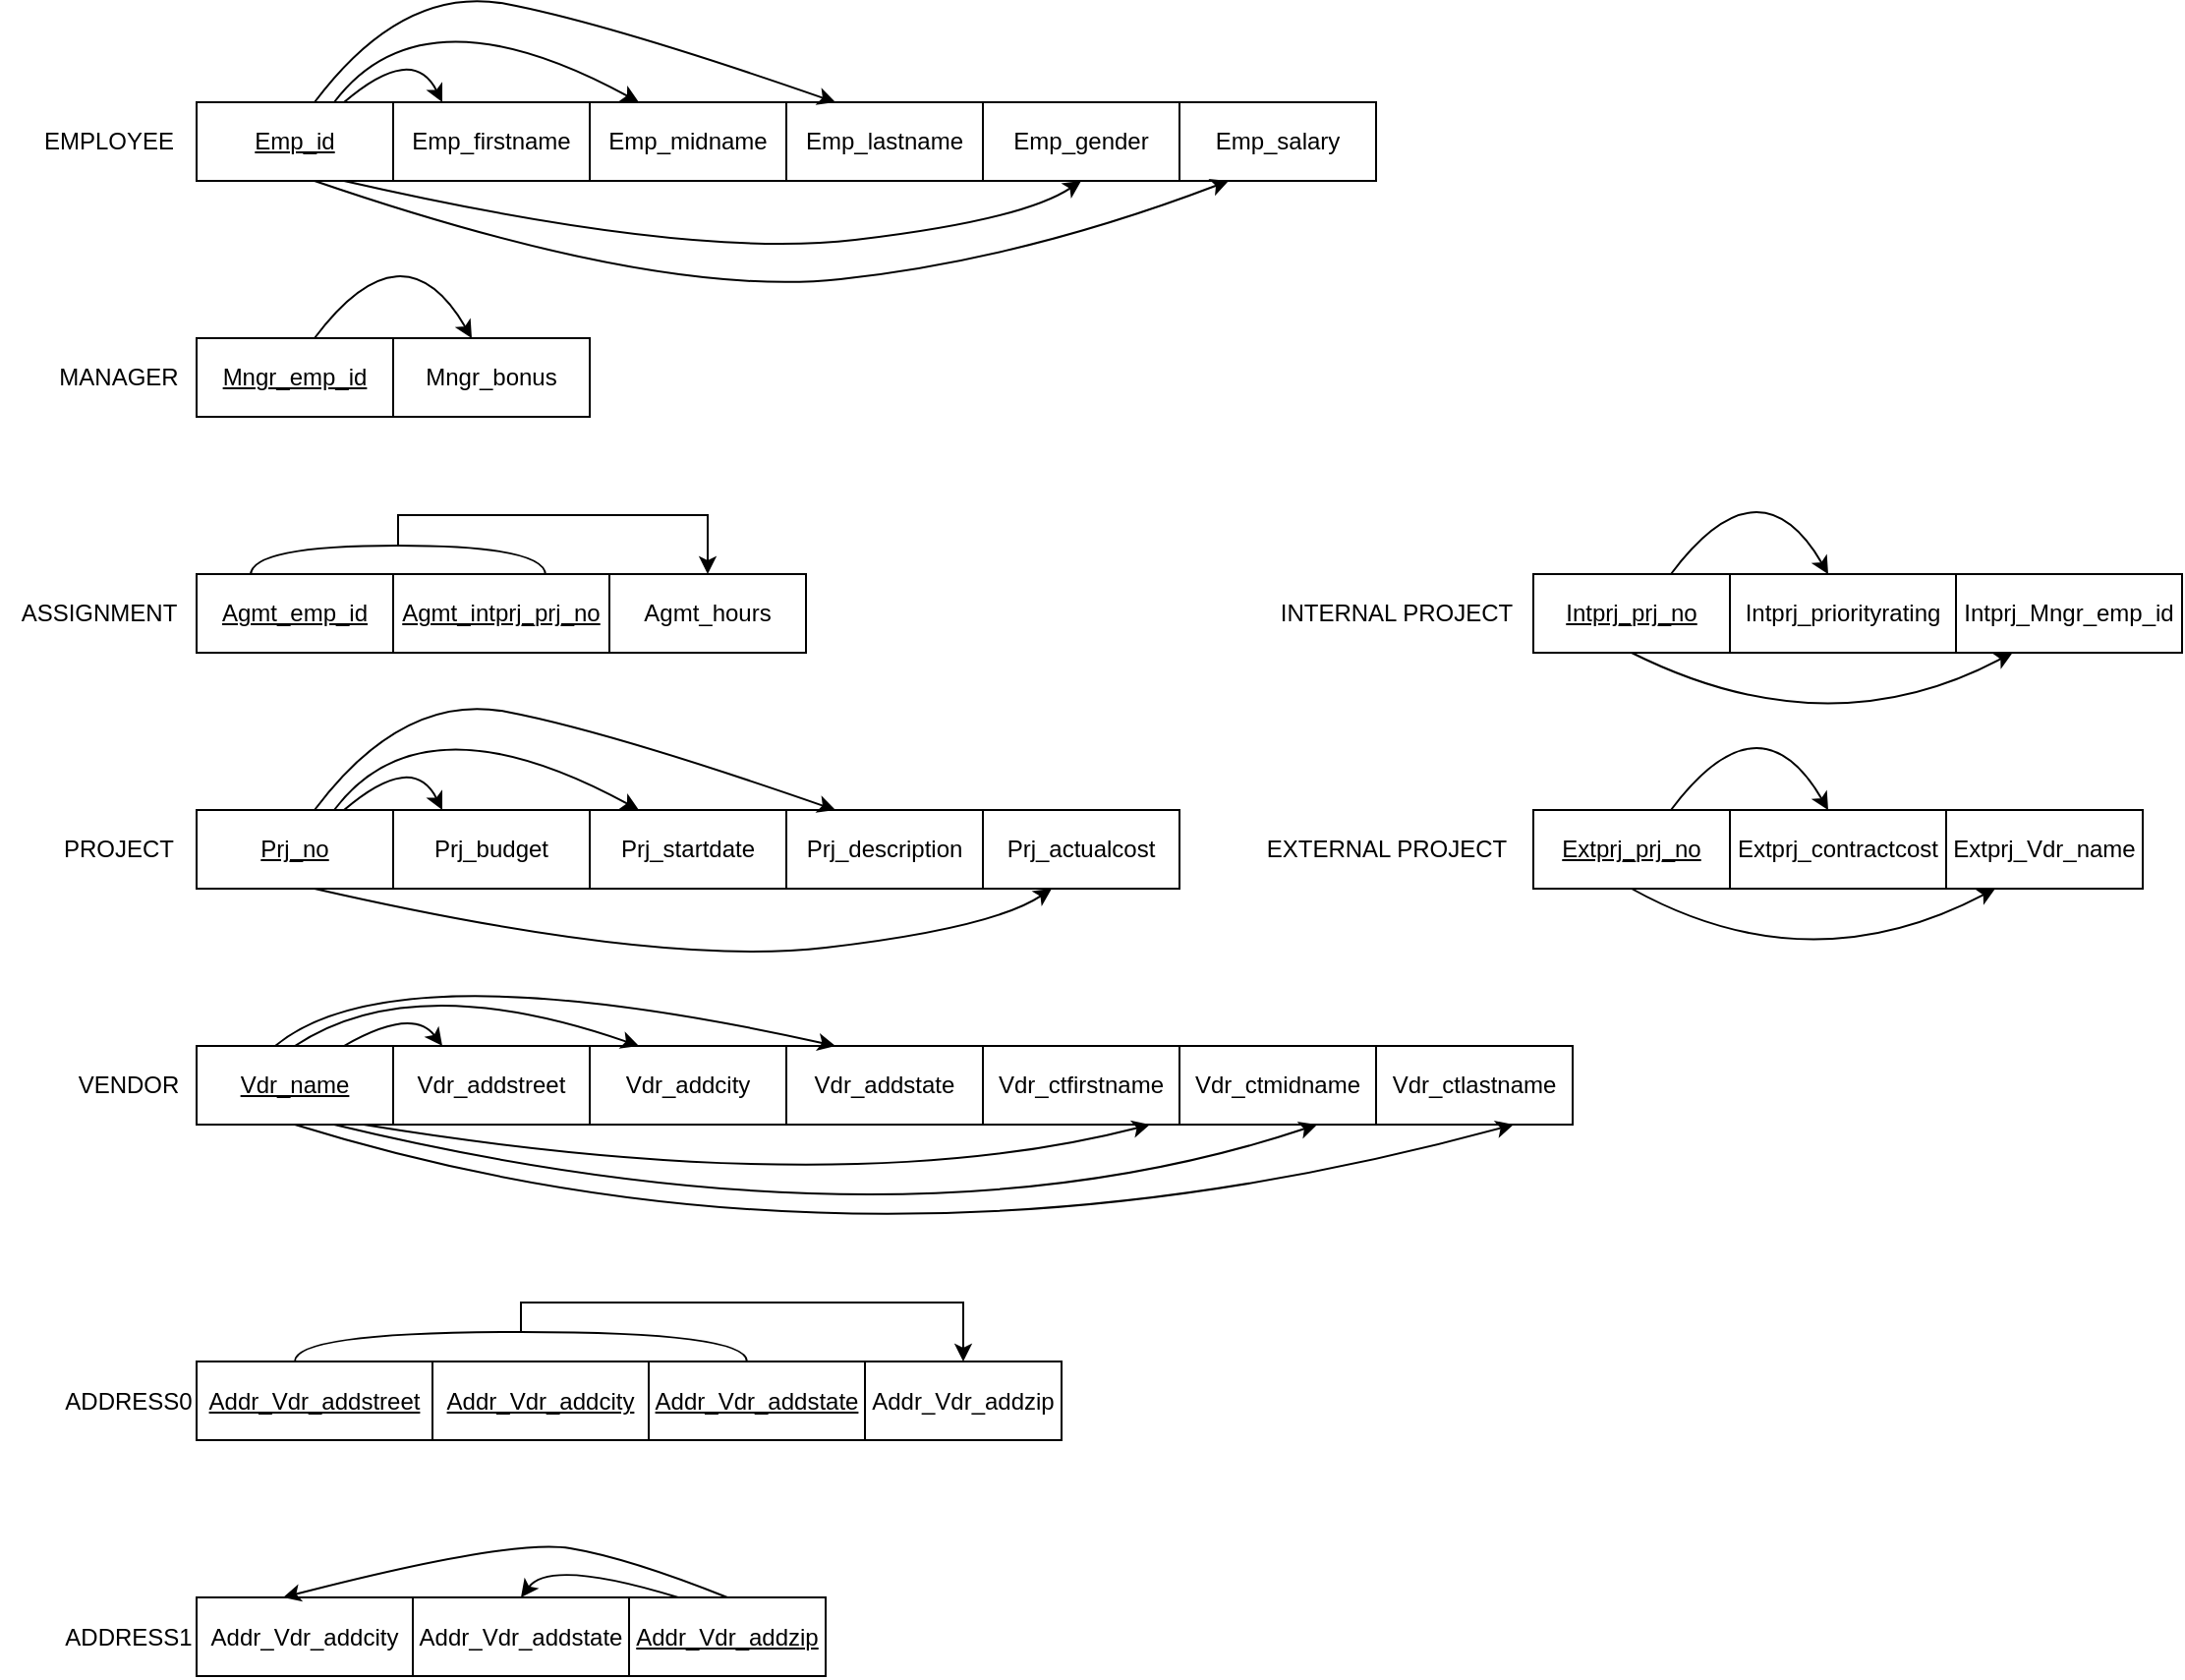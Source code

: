 <mxfile version="24.2.1" type="github">
  <diagram id="R2lEEEUBdFMjLlhIrx00" name="Page-1">
    <mxGraphModel dx="1216" dy="544" grid="1" gridSize="10" guides="1" tooltips="1" connect="1" arrows="1" fold="1" page="1" pageScale="1" pageWidth="850" pageHeight="1100" math="0" shadow="0" extFonts="Permanent Marker^https://fonts.googleapis.com/css?family=Permanent+Marker">
      <root>
        <mxCell id="0" />
        <mxCell id="1" parent="0" />
        <mxCell id="YkJlxvteugCw9PptVSyT-5" value="EMPLOYEE" style="text;html=1;align=center;verticalAlign=middle;resizable=0;points=[];autosize=1;strokeColor=none;fillColor=none;" parent="1" vertex="1">
          <mxGeometry x="70" y="125" width="90" height="30" as="geometry" />
        </mxCell>
        <mxCell id="YkJlxvteugCw9PptVSyT-7" value="&lt;u&gt;Emp_id&lt;/u&gt;" style="whiteSpace=wrap;html=1;align=center;" parent="1" vertex="1">
          <mxGeometry x="160" y="120" width="100" height="40" as="geometry" />
        </mxCell>
        <mxCell id="YkJlxvteugCw9PptVSyT-8" value="Emp_firstname" style="whiteSpace=wrap;html=1;align=center;" parent="1" vertex="1">
          <mxGeometry x="260" y="120" width="100" height="40" as="geometry" />
        </mxCell>
        <mxCell id="YkJlxvteugCw9PptVSyT-9" value="Emp_midname" style="whiteSpace=wrap;html=1;align=center;" parent="1" vertex="1">
          <mxGeometry x="360" y="120" width="100" height="40" as="geometry" />
        </mxCell>
        <mxCell id="YkJlxvteugCw9PptVSyT-10" value="Emp_lastname" style="whiteSpace=wrap;html=1;align=center;" parent="1" vertex="1">
          <mxGeometry x="460" y="120" width="100" height="40" as="geometry" />
        </mxCell>
        <mxCell id="YkJlxvteugCw9PptVSyT-11" value="MANAGER" style="text;html=1;align=center;verticalAlign=middle;resizable=0;points=[];autosize=1;strokeColor=none;fillColor=none;" parent="1" vertex="1">
          <mxGeometry x="80" y="245" width="80" height="30" as="geometry" />
        </mxCell>
        <mxCell id="YkJlxvteugCw9PptVSyT-12" value="&lt;u&gt;Mngr_emp_id&lt;/u&gt;" style="whiteSpace=wrap;html=1;align=center;" parent="1" vertex="1">
          <mxGeometry x="160" y="240" width="100" height="40" as="geometry" />
        </mxCell>
        <mxCell id="YkJlxvteugCw9PptVSyT-13" value="Mngr_bonus" style="whiteSpace=wrap;html=1;align=center;" parent="1" vertex="1">
          <mxGeometry x="260" y="240" width="100" height="40" as="geometry" />
        </mxCell>
        <mxCell id="YkJlxvteugCw9PptVSyT-26" value="ASSIGNMENT" style="text;html=1;align=center;verticalAlign=middle;resizable=0;points=[];autosize=1;strokeColor=none;fillColor=none;" parent="1" vertex="1">
          <mxGeometry x="60" y="365" width="100" height="30" as="geometry" />
        </mxCell>
        <mxCell id="YkJlxvteugCw9PptVSyT-27" value="Agmt_hours" style="whiteSpace=wrap;html=1;align=center;" parent="1" vertex="1">
          <mxGeometry x="370" y="360" width="100" height="40" as="geometry" />
        </mxCell>
        <mxCell id="YkJlxvteugCw9PptVSyT-29" value="Emp_gender" style="whiteSpace=wrap;html=1;align=center;" parent="1" vertex="1">
          <mxGeometry x="560" y="120" width="100" height="40" as="geometry" />
        </mxCell>
        <mxCell id="YkJlxvteugCw9PptVSyT-30" value="Emp_salary" style="whiteSpace=wrap;html=1;align=center;" parent="1" vertex="1">
          <mxGeometry x="660" y="120" width="100" height="40" as="geometry" />
        </mxCell>
        <mxCell id="YkJlxvteugCw9PptVSyT-32" value="INTERNAL PROJECT" style="text;html=1;align=center;verticalAlign=middle;resizable=0;points=[];autosize=1;strokeColor=none;fillColor=none;" parent="1" vertex="1">
          <mxGeometry x="700" y="365" width="140" height="30" as="geometry" />
        </mxCell>
        <mxCell id="YkJlxvteugCw9PptVSyT-33" value="Intprj_priorityrating" style="whiteSpace=wrap;html=1;align=center;" parent="1" vertex="1">
          <mxGeometry x="940" y="360" width="115" height="40" as="geometry" />
        </mxCell>
        <mxCell id="YkJlxvteugCw9PptVSyT-34" value="EXTERNAL PROJECT" style="text;html=1;align=center;verticalAlign=middle;resizable=0;points=[];autosize=1;strokeColor=none;fillColor=none;" parent="1" vertex="1">
          <mxGeometry x="690" y="485" width="150" height="30" as="geometry" />
        </mxCell>
        <mxCell id="YkJlxvteugCw9PptVSyT-35" value="Extprj_contractcost" style="whiteSpace=wrap;html=1;align=center;" parent="1" vertex="1">
          <mxGeometry x="940" y="480" width="110" height="40" as="geometry" />
        </mxCell>
        <mxCell id="YkJlxvteugCw9PptVSyT-36" value="PROJECT" style="text;html=1;align=center;verticalAlign=middle;resizable=0;points=[];autosize=1;strokeColor=none;fillColor=none;" parent="1" vertex="1">
          <mxGeometry x="80" y="485" width="80" height="30" as="geometry" />
        </mxCell>
        <mxCell id="YkJlxvteugCw9PptVSyT-37" value="&lt;u&gt;Prj_no&lt;/u&gt;" style="whiteSpace=wrap;html=1;align=center;" parent="1" vertex="1">
          <mxGeometry x="160" y="480" width="100" height="40" as="geometry" />
        </mxCell>
        <mxCell id="YkJlxvteugCw9PptVSyT-38" value="Prj_budget" style="whiteSpace=wrap;html=1;align=center;" parent="1" vertex="1">
          <mxGeometry x="260" y="480" width="100" height="40" as="geometry" />
        </mxCell>
        <mxCell id="YkJlxvteugCw9PptVSyT-39" value="Prj_startdate" style="whiteSpace=wrap;html=1;align=center;" parent="1" vertex="1">
          <mxGeometry x="360" y="480" width="100" height="40" as="geometry" />
        </mxCell>
        <mxCell id="YkJlxvteugCw9PptVSyT-40" value="Prj_description" style="whiteSpace=wrap;html=1;align=center;" parent="1" vertex="1">
          <mxGeometry x="460" y="480" width="100" height="40" as="geometry" />
        </mxCell>
        <mxCell id="YkJlxvteugCw9PptVSyT-41" value="Prj_actualcost" style="whiteSpace=wrap;html=1;align=center;" parent="1" vertex="1">
          <mxGeometry x="560" y="480" width="100" height="40" as="geometry" />
        </mxCell>
        <mxCell id="YkJlxvteugCw9PptVSyT-42" value="&lt;u&gt;Intprj_prj_no&lt;/u&gt;" style="whiteSpace=wrap;html=1;align=center;" parent="1" vertex="1">
          <mxGeometry x="840" y="360" width="100" height="40" as="geometry" />
        </mxCell>
        <mxCell id="YkJlxvteugCw9PptVSyT-43" value="&lt;u&gt;Extprj_prj_no&lt;/u&gt;" style="whiteSpace=wrap;html=1;align=center;" parent="1" vertex="1">
          <mxGeometry x="840" y="480" width="100" height="40" as="geometry" />
        </mxCell>
        <mxCell id="YkJlxvteugCw9PptVSyT-44" value="&lt;u&gt;Agmt_intprj_prj_no&lt;/u&gt;" style="whiteSpace=wrap;html=1;align=center;" parent="1" vertex="1">
          <mxGeometry x="260" y="360" width="110" height="40" as="geometry" />
        </mxCell>
        <mxCell id="YkJlxvteugCw9PptVSyT-45" value="&lt;u&gt;Agmt_emp_id&lt;/u&gt;" style="whiteSpace=wrap;html=1;align=center;" parent="1" vertex="1">
          <mxGeometry x="160" y="360" width="100" height="40" as="geometry" />
        </mxCell>
        <mxCell id="YkJlxvteugCw9PptVSyT-54" value="VENDOR" style="text;html=1;align=center;verticalAlign=middle;resizable=0;points=[];autosize=1;strokeColor=none;fillColor=none;" parent="1" vertex="1">
          <mxGeometry x="90" y="605" width="70" height="30" as="geometry" />
        </mxCell>
        <mxCell id="YkJlxvteugCw9PptVSyT-55" value="&lt;u&gt;Vdr_name&lt;/u&gt;" style="whiteSpace=wrap;html=1;align=center;" parent="1" vertex="1">
          <mxGeometry x="160" y="600" width="100" height="40" as="geometry" />
        </mxCell>
        <mxCell id="YkJlxvteugCw9PptVSyT-56" value="Vdr_addstreet" style="whiteSpace=wrap;html=1;align=center;" parent="1" vertex="1">
          <mxGeometry x="260" y="600" width="100" height="40" as="geometry" />
        </mxCell>
        <mxCell id="YkJlxvteugCw9PptVSyT-57" value="Vdr_addcity" style="whiteSpace=wrap;html=1;align=center;" parent="1" vertex="1">
          <mxGeometry x="360" y="600" width="100" height="40" as="geometry" />
        </mxCell>
        <mxCell id="YkJlxvteugCw9PptVSyT-58" value="Vdr_addstate" style="whiteSpace=wrap;html=1;align=center;" parent="1" vertex="1">
          <mxGeometry x="460" y="600" width="100" height="40" as="geometry" />
        </mxCell>
        <mxCell id="YkJlxvteugCw9PptVSyT-60" value="Vdr_ctfirstname" style="whiteSpace=wrap;html=1;align=center;" parent="1" vertex="1">
          <mxGeometry x="560" y="600" width="100" height="40" as="geometry" />
        </mxCell>
        <mxCell id="YkJlxvteugCw9PptVSyT-61" value="Vdr_ctmidname" style="whiteSpace=wrap;html=1;align=center;" parent="1" vertex="1">
          <mxGeometry x="660" y="600" width="100" height="40" as="geometry" />
        </mxCell>
        <mxCell id="YkJlxvteugCw9PptVSyT-62" value="Vdr_ctlastname" style="whiteSpace=wrap;html=1;align=center;" parent="1" vertex="1">
          <mxGeometry x="760" y="600" width="100" height="40" as="geometry" />
        </mxCell>
        <mxCell id="l4CQ82CaiW6vxBTYUSVt-2" value="" style="curved=1;endArrow=classic;html=1;rounded=0;exitX=0.75;exitY=0;exitDx=0;exitDy=0;entryX=0.25;entryY=0;entryDx=0;entryDy=0;" parent="1" source="YkJlxvteugCw9PptVSyT-7" target="YkJlxvteugCw9PptVSyT-8" edge="1">
          <mxGeometry width="50" height="50" relative="1" as="geometry">
            <mxPoint x="610" y="200" as="sourcePoint" />
            <mxPoint x="660" y="150" as="targetPoint" />
            <Array as="points">
              <mxPoint x="270" y="90" />
            </Array>
          </mxGeometry>
        </mxCell>
        <mxCell id="l4CQ82CaiW6vxBTYUSVt-3" value="" style="curved=1;endArrow=classic;html=1;rounded=0;exitX=0.25;exitY=0;exitDx=0;exitDy=0;entryX=0.25;entryY=0;entryDx=0;entryDy=0;" parent="1" target="YkJlxvteugCw9PptVSyT-9" edge="1">
          <mxGeometry width="50" height="50" relative="1" as="geometry">
            <mxPoint x="230" y="120" as="sourcePoint" />
            <mxPoint x="330" y="120" as="targetPoint" />
            <Array as="points">
              <mxPoint x="275" y="60" />
            </Array>
          </mxGeometry>
        </mxCell>
        <mxCell id="l4CQ82CaiW6vxBTYUSVt-4" value="" style="curved=1;endArrow=classic;html=1;rounded=0;entryX=0.25;entryY=0;entryDx=0;entryDy=0;" parent="1" target="YkJlxvteugCw9PptVSyT-10" edge="1">
          <mxGeometry width="50" height="50" relative="1" as="geometry">
            <mxPoint x="220" y="120" as="sourcePoint" />
            <mxPoint x="375" y="120" as="targetPoint" />
            <Array as="points">
              <mxPoint x="265" y="60" />
              <mxPoint x="370" y="80" />
            </Array>
          </mxGeometry>
        </mxCell>
        <mxCell id="l4CQ82CaiW6vxBTYUSVt-8" value="" style="curved=1;endArrow=classic;html=1;rounded=0;exitX=0.75;exitY=1;exitDx=0;exitDy=0;entryX=0.5;entryY=1;entryDx=0;entryDy=0;" parent="1" source="YkJlxvteugCw9PptVSyT-7" target="YkJlxvteugCw9PptVSyT-29" edge="1">
          <mxGeometry width="50" height="50" relative="1" as="geometry">
            <mxPoint x="610" y="200" as="sourcePoint" />
            <mxPoint x="660" y="150" as="targetPoint" />
            <Array as="points">
              <mxPoint x="410" y="200" />
              <mxPoint x="580" y="180" />
            </Array>
          </mxGeometry>
        </mxCell>
        <mxCell id="l4CQ82CaiW6vxBTYUSVt-9" value="" style="curved=1;endArrow=classic;html=1;rounded=0;exitX=0.75;exitY=1;exitDx=0;exitDy=0;entryX=0.25;entryY=1;entryDx=0;entryDy=0;" parent="1" target="YkJlxvteugCw9PptVSyT-30" edge="1">
          <mxGeometry width="50" height="50" relative="1" as="geometry">
            <mxPoint x="220" y="160" as="sourcePoint" />
            <mxPoint x="595" y="160" as="targetPoint" />
            <Array as="points">
              <mxPoint x="395" y="220" />
              <mxPoint x="580" y="200" />
            </Array>
          </mxGeometry>
        </mxCell>
        <mxCell id="l4CQ82CaiW6vxBTYUSVt-13" value="" style="curved=1;endArrow=classic;html=1;rounded=0;exitX=0.25;exitY=0;exitDx=0;exitDy=0;entryX=0.25;entryY=0;entryDx=0;entryDy=0;" parent="1" edge="1">
          <mxGeometry width="50" height="50" relative="1" as="geometry">
            <mxPoint x="220" y="240" as="sourcePoint" />
            <mxPoint x="300" y="240.0" as="targetPoint" />
            <Array as="points">
              <mxPoint x="265" y="180" />
            </Array>
          </mxGeometry>
        </mxCell>
        <mxCell id="l4CQ82CaiW6vxBTYUSVt-17" value="" style="curved=1;endArrow=classic;html=1;rounded=0;exitX=0.25;exitY=0;exitDx=0;exitDy=0;entryX=0.25;entryY=0;entryDx=0;entryDy=0;" parent="1" edge="1">
          <mxGeometry width="50" height="50" relative="1" as="geometry">
            <mxPoint x="910" y="360" as="sourcePoint" />
            <mxPoint x="990" y="360.0" as="targetPoint" />
            <Array as="points">
              <mxPoint x="955" y="300" />
            </Array>
          </mxGeometry>
        </mxCell>
        <mxCell id="l4CQ82CaiW6vxBTYUSVt-18" value="" style="curved=1;endArrow=classic;html=1;rounded=0;exitX=0.25;exitY=0;exitDx=0;exitDy=0;entryX=0.25;entryY=0;entryDx=0;entryDy=0;" parent="1" edge="1">
          <mxGeometry width="50" height="50" relative="1" as="geometry">
            <mxPoint x="910" y="480" as="sourcePoint" />
            <mxPoint x="990" y="480.0" as="targetPoint" />
            <Array as="points">
              <mxPoint x="955" y="420" />
            </Array>
          </mxGeometry>
        </mxCell>
        <mxCell id="l4CQ82CaiW6vxBTYUSVt-21" value="" style="curved=1;endArrow=classic;html=1;rounded=0;exitX=0.75;exitY=0;exitDx=0;exitDy=0;entryX=0.25;entryY=0;entryDx=0;entryDy=0;" parent="1" edge="1">
          <mxGeometry width="50" height="50" relative="1" as="geometry">
            <mxPoint x="235" y="480" as="sourcePoint" />
            <mxPoint x="285" y="480" as="targetPoint" />
            <Array as="points">
              <mxPoint x="270" y="450" />
            </Array>
          </mxGeometry>
        </mxCell>
        <mxCell id="l4CQ82CaiW6vxBTYUSVt-22" value="" style="curved=1;endArrow=classic;html=1;rounded=0;exitX=0.25;exitY=0;exitDx=0;exitDy=0;entryX=0.25;entryY=0;entryDx=0;entryDy=0;" parent="1" edge="1">
          <mxGeometry width="50" height="50" relative="1" as="geometry">
            <mxPoint x="230" y="480" as="sourcePoint" />
            <mxPoint x="385" y="480" as="targetPoint" />
            <Array as="points">
              <mxPoint x="275" y="420" />
            </Array>
          </mxGeometry>
        </mxCell>
        <mxCell id="l4CQ82CaiW6vxBTYUSVt-23" value="" style="curved=1;endArrow=classic;html=1;rounded=0;entryX=0.25;entryY=0;entryDx=0;entryDy=0;" parent="1" edge="1">
          <mxGeometry width="50" height="50" relative="1" as="geometry">
            <mxPoint x="220" y="480" as="sourcePoint" />
            <mxPoint x="485" y="480" as="targetPoint" />
            <Array as="points">
              <mxPoint x="265" y="420" />
              <mxPoint x="370" y="440" />
            </Array>
          </mxGeometry>
        </mxCell>
        <mxCell id="l4CQ82CaiW6vxBTYUSVt-24" value="" style="curved=1;endArrow=classic;html=1;rounded=0;exitX=0.75;exitY=1;exitDx=0;exitDy=0;entryX=0.5;entryY=1;entryDx=0;entryDy=0;" parent="1" edge="1">
          <mxGeometry width="50" height="50" relative="1" as="geometry">
            <mxPoint x="220" y="520" as="sourcePoint" />
            <mxPoint x="595" y="520" as="targetPoint" />
            <Array as="points">
              <mxPoint x="395" y="560" />
              <mxPoint x="565" y="540" />
            </Array>
          </mxGeometry>
        </mxCell>
        <mxCell id="l4CQ82CaiW6vxBTYUSVt-26" value="" style="curved=1;endArrow=classic;html=1;rounded=0;exitX=0.75;exitY=0;exitDx=0;exitDy=0;" parent="1" source="YkJlxvteugCw9PptVSyT-55" edge="1">
          <mxGeometry width="50" height="50" relative="1" as="geometry">
            <mxPoint x="610" y="480" as="sourcePoint" />
            <mxPoint x="285" y="600" as="targetPoint" />
            <Array as="points">
              <mxPoint x="270" y="580" />
            </Array>
          </mxGeometry>
        </mxCell>
        <mxCell id="l4CQ82CaiW6vxBTYUSVt-27" value="" style="curved=1;endArrow=classic;html=1;rounded=0;entryX=0.25;entryY=0;entryDx=0;entryDy=0;exitX=0.5;exitY=0;exitDx=0;exitDy=0;" parent="1" source="YkJlxvteugCw9PptVSyT-55" target="YkJlxvteugCw9PptVSyT-57" edge="1">
          <mxGeometry width="50" height="50" relative="1" as="geometry">
            <mxPoint x="245" y="610" as="sourcePoint" />
            <mxPoint x="295" y="610" as="targetPoint" />
            <Array as="points">
              <mxPoint x="270" y="560" />
            </Array>
          </mxGeometry>
        </mxCell>
        <mxCell id="l4CQ82CaiW6vxBTYUSVt-28" value="" style="curved=1;endArrow=classic;html=1;rounded=0;entryX=0.25;entryY=0;entryDx=0;entryDy=0;exitX=0.5;exitY=0;exitDx=0;exitDy=0;" parent="1" target="YkJlxvteugCw9PptVSyT-58" edge="1">
          <mxGeometry width="50" height="50" relative="1" as="geometry">
            <mxPoint x="200" y="600" as="sourcePoint" />
            <mxPoint x="375" y="600" as="targetPoint" />
            <Array as="points">
              <mxPoint x="260" y="550" />
            </Array>
          </mxGeometry>
        </mxCell>
        <mxCell id="l4CQ82CaiW6vxBTYUSVt-40" value="" style="curved=1;endArrow=classic;html=1;rounded=0;entryX=0.75;entryY=1;entryDx=0;entryDy=0;exitX=0.75;exitY=1;exitDx=0;exitDy=0;" parent="1" edge="1">
          <mxGeometry width="50" height="50" relative="1" as="geometry">
            <mxPoint x="245" y="640" as="sourcePoint" />
            <mxPoint x="645" y="640" as="targetPoint" />
            <Array as="points">
              <mxPoint x="490" y="680" />
            </Array>
          </mxGeometry>
        </mxCell>
        <mxCell id="l4CQ82CaiW6vxBTYUSVt-41" value="" style="curved=1;endArrow=classic;html=1;rounded=0;entryX=0.5;entryY=1;entryDx=0;entryDy=0;exitX=0.5;exitY=1;exitDx=0;exitDy=0;" parent="1" edge="1">
          <mxGeometry width="50" height="50" relative="1" as="geometry">
            <mxPoint x="230" y="640" as="sourcePoint" />
            <mxPoint x="730" y="640" as="targetPoint" />
            <Array as="points">
              <mxPoint x="520" y="710" />
            </Array>
          </mxGeometry>
        </mxCell>
        <mxCell id="l4CQ82CaiW6vxBTYUSVt-42" value="" style="curved=1;endArrow=classic;html=1;rounded=0;entryX=0.5;entryY=1;entryDx=0;entryDy=0;exitX=0.5;exitY=1;exitDx=0;exitDy=0;" parent="1" edge="1">
          <mxGeometry width="50" height="50" relative="1" as="geometry">
            <mxPoint x="210" y="640" as="sourcePoint" />
            <mxPoint x="830" y="640" as="targetPoint" />
            <Array as="points">
              <mxPoint x="500" y="730" />
            </Array>
          </mxGeometry>
        </mxCell>
        <mxCell id="bpA1N5vGVymYkkaIcxmK-6" value="ADDRESS1" style="text;html=1;align=center;verticalAlign=middle;resizable=0;points=[];autosize=1;strokeColor=none;fillColor=none;" vertex="1" parent="1">
          <mxGeometry x="80" y="885.5" width="90" height="30" as="geometry" />
        </mxCell>
        <mxCell id="bpA1N5vGVymYkkaIcxmK-9" value="Addr_Vdr_addcity" style="whiteSpace=wrap;html=1;align=center;" vertex="1" parent="1">
          <mxGeometry x="160" y="880.5" width="110" height="40" as="geometry" />
        </mxCell>
        <mxCell id="bpA1N5vGVymYkkaIcxmK-10" value="Addr_Vdr_addstate" style="whiteSpace=wrap;html=1;align=center;" vertex="1" parent="1">
          <mxGeometry x="270" y="880.5" width="110" height="40" as="geometry" />
        </mxCell>
        <mxCell id="bpA1N5vGVymYkkaIcxmK-11" value="&lt;u&gt;Addr_Vdr_addzip&lt;/u&gt;" style="whiteSpace=wrap;html=1;align=center;" vertex="1" parent="1">
          <mxGeometry x="380" y="880.5" width="100" height="40" as="geometry" />
        </mxCell>
        <mxCell id="bpA1N5vGVymYkkaIcxmK-12" value="" style="curved=1;endArrow=classic;html=1;rounded=0;exitX=0.5;exitY=0;exitDx=0;exitDy=0;entryX=0.4;entryY=0;entryDx=0;entryDy=0;entryPerimeter=0;" edge="1" parent="1" source="bpA1N5vGVymYkkaIcxmK-11" target="bpA1N5vGVymYkkaIcxmK-9">
          <mxGeometry width="50" height="50" relative="1" as="geometry">
            <mxPoint x="365" y="880.5" as="sourcePoint" />
            <mxPoint x="415" y="830.5" as="targetPoint" />
            <Array as="points">
              <mxPoint x="380" y="860.5" />
              <mxPoint x="320" y="850.5" />
            </Array>
          </mxGeometry>
        </mxCell>
        <mxCell id="bpA1N5vGVymYkkaIcxmK-13" value="" style="curved=1;endArrow=classic;html=1;rounded=0;exitX=0.25;exitY=0;exitDx=0;exitDy=0;entryX=0.5;entryY=0;entryDx=0;entryDy=0;" edge="1" parent="1" source="bpA1N5vGVymYkkaIcxmK-11" target="bpA1N5vGVymYkkaIcxmK-10">
          <mxGeometry width="50" height="50" relative="1" as="geometry">
            <mxPoint x="420" y="890.5" as="sourcePoint" />
            <mxPoint x="210" y="890.5" as="targetPoint" />
            <Array as="points">
              <mxPoint x="340" y="860.5" />
            </Array>
          </mxGeometry>
        </mxCell>
        <mxCell id="bpA1N5vGVymYkkaIcxmK-21" value="ADDRESS0" style="text;html=1;align=center;verticalAlign=middle;resizable=0;points=[];autosize=1;strokeColor=none;fillColor=none;" vertex="1" parent="1">
          <mxGeometry x="80" y="765.5" width="90" height="30" as="geometry" />
        </mxCell>
        <mxCell id="bpA1N5vGVymYkkaIcxmK-23" value="&lt;u&gt;Addr_Vdr_addstreet&lt;/u&gt;" style="whiteSpace=wrap;html=1;align=center;" vertex="1" parent="1">
          <mxGeometry x="160" y="760.5" width="120" height="40" as="geometry" />
        </mxCell>
        <mxCell id="bpA1N5vGVymYkkaIcxmK-24" value="&lt;u&gt;Addr_Vdr_addcity&lt;/u&gt;" style="whiteSpace=wrap;html=1;align=center;" vertex="1" parent="1">
          <mxGeometry x="280" y="760.5" width="110" height="40" as="geometry" />
        </mxCell>
        <mxCell id="bpA1N5vGVymYkkaIcxmK-25" value="&lt;u&gt;Addr_Vdr_addstate&lt;/u&gt;" style="whiteSpace=wrap;html=1;align=center;" vertex="1" parent="1">
          <mxGeometry x="390" y="760.5" width="110" height="40" as="geometry" />
        </mxCell>
        <mxCell id="bpA1N5vGVymYkkaIcxmK-26" value="Addr_Vdr_addzip" style="whiteSpace=wrap;html=1;align=center;" vertex="1" parent="1">
          <mxGeometry x="500" y="760.5" width="100" height="40" as="geometry" />
        </mxCell>
        <mxCell id="bpA1N5vGVymYkkaIcxmK-32" style="edgeStyle=orthogonalEdgeStyle;rounded=0;orthogonalLoop=1;jettySize=auto;html=1;exitX=1;exitY=0.5;exitDx=0;exitDy=0;exitPerimeter=0;entryX=0.5;entryY=0;entryDx=0;entryDy=0;" edge="1" parent="1" source="bpA1N5vGVymYkkaIcxmK-29" target="bpA1N5vGVymYkkaIcxmK-26">
          <mxGeometry relative="1" as="geometry">
            <Array as="points">
              <mxPoint x="325" y="730.5" />
              <mxPoint x="550" y="730.5" />
            </Array>
          </mxGeometry>
        </mxCell>
        <mxCell id="bpA1N5vGVymYkkaIcxmK-29" value="" style="shape=requiredInterface;html=1;verticalLabelPosition=bottom;sketch=0;rotation=-90;" vertex="1" parent="1">
          <mxGeometry x="317.5" y="638" width="15" height="230" as="geometry" />
        </mxCell>
        <mxCell id="bpA1N5vGVymYkkaIcxmK-45" style="edgeStyle=orthogonalEdgeStyle;rounded=0;orthogonalLoop=1;jettySize=auto;html=1;exitX=1;exitY=0.5;exitDx=0;exitDy=0;exitPerimeter=0;" edge="1" parent="1" source="bpA1N5vGVymYkkaIcxmK-44">
          <mxGeometry relative="1" as="geometry">
            <mxPoint x="420" y="360" as="targetPoint" />
            <Array as="points">
              <mxPoint x="262" y="330" />
              <mxPoint x="420" y="330" />
            </Array>
          </mxGeometry>
        </mxCell>
        <mxCell id="bpA1N5vGVymYkkaIcxmK-44" value="" style="shape=requiredInterface;html=1;verticalLabelPosition=bottom;sketch=0;rotation=-90;" vertex="1" parent="1">
          <mxGeometry x="255" y="278" width="15" height="150" as="geometry" />
        </mxCell>
        <mxCell id="bpA1N5vGVymYkkaIcxmK-46" value="Extprj_Vdr_name" style="whiteSpace=wrap;html=1;align=center;" vertex="1" parent="1">
          <mxGeometry x="1050" y="480" width="100" height="40" as="geometry" />
        </mxCell>
        <mxCell id="bpA1N5vGVymYkkaIcxmK-47" value="" style="curved=1;endArrow=classic;html=1;rounded=0;exitX=0.5;exitY=1;exitDx=0;exitDy=0;entryX=0.25;entryY=1;entryDx=0;entryDy=0;" edge="1" parent="1" source="YkJlxvteugCw9PptVSyT-43" target="bpA1N5vGVymYkkaIcxmK-46">
          <mxGeometry width="50" height="50" relative="1" as="geometry">
            <mxPoint x="920" y="560" as="sourcePoint" />
            <mxPoint x="1000" y="560.0" as="targetPoint" />
            <Array as="points">
              <mxPoint x="980" y="570" />
            </Array>
          </mxGeometry>
        </mxCell>
        <mxCell id="bpA1N5vGVymYkkaIcxmK-48" value="Intprj_Mngr_emp_id" style="whiteSpace=wrap;html=1;align=center;" vertex="1" parent="1">
          <mxGeometry x="1055" y="360" width="115" height="40" as="geometry" />
        </mxCell>
        <mxCell id="bpA1N5vGVymYkkaIcxmK-49" value="" style="curved=1;endArrow=classic;html=1;rounded=0;exitX=0.5;exitY=1;exitDx=0;exitDy=0;entryX=0.25;entryY=1;entryDx=0;entryDy=0;" edge="1" parent="1" source="YkJlxvteugCw9PptVSyT-42" target="bpA1N5vGVymYkkaIcxmK-48">
          <mxGeometry width="50" height="50" relative="1" as="geometry">
            <mxPoint x="900" y="400" as="sourcePoint" />
            <mxPoint x="1085" y="400" as="targetPoint" />
            <Array as="points">
              <mxPoint x="990" y="450" />
            </Array>
          </mxGeometry>
        </mxCell>
      </root>
    </mxGraphModel>
  </diagram>
</mxfile>
